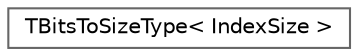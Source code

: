 digraph "Graphical Class Hierarchy"
{
 // INTERACTIVE_SVG=YES
 // LATEX_PDF_SIZE
  bgcolor="transparent";
  edge [fontname=Helvetica,fontsize=10,labelfontname=Helvetica,labelfontsize=10];
  node [fontname=Helvetica,fontsize=10,shape=box,height=0.2,width=0.4];
  rankdir="LR";
  Node0 [id="Node000000",label="TBitsToSizeType\< IndexSize \>",height=0.2,width=0.4,color="grey40", fillcolor="white", style="filled",URL="$d3/d34/structTBitsToSizeType.html",tooltip=" "];
}
